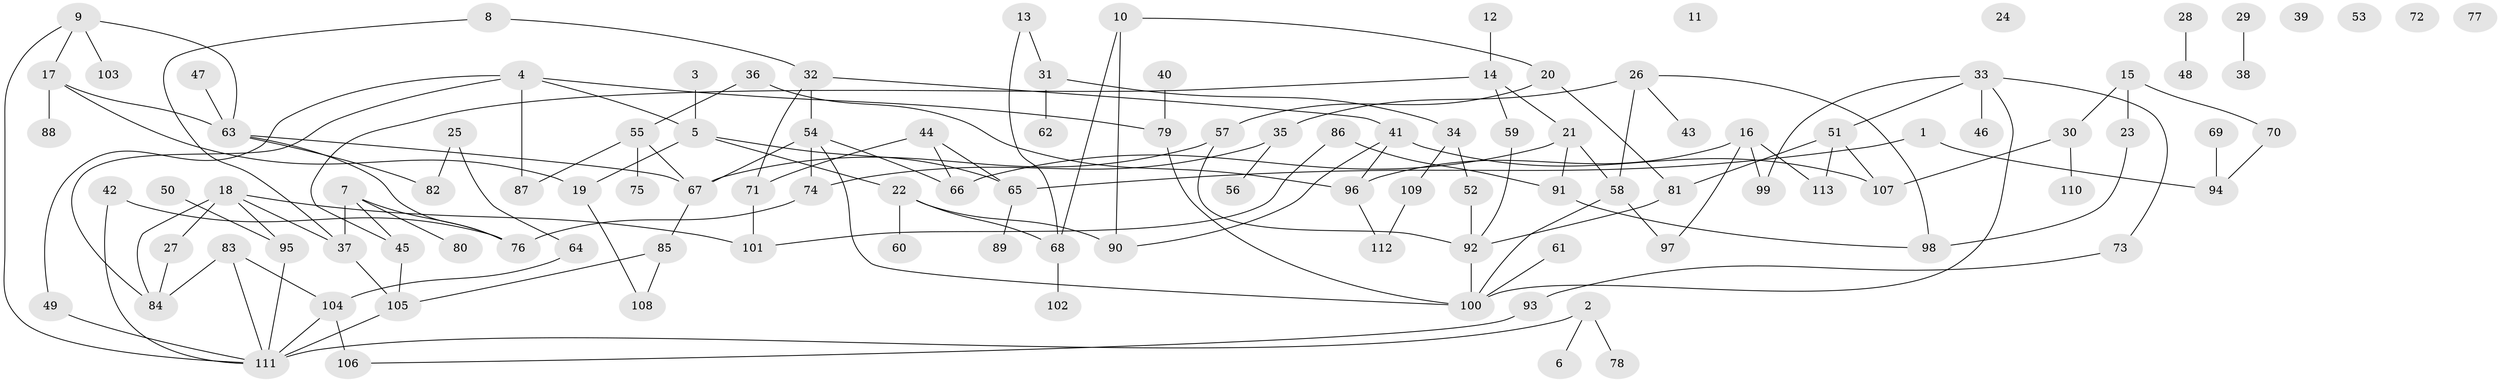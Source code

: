 // Generated by graph-tools (version 1.1) at 2025/25/03/09/25 03:25:22]
// undirected, 113 vertices, 146 edges
graph export_dot {
graph [start="1"]
  node [color=gray90,style=filled];
  1;
  2;
  3;
  4;
  5;
  6;
  7;
  8;
  9;
  10;
  11;
  12;
  13;
  14;
  15;
  16;
  17;
  18;
  19;
  20;
  21;
  22;
  23;
  24;
  25;
  26;
  27;
  28;
  29;
  30;
  31;
  32;
  33;
  34;
  35;
  36;
  37;
  38;
  39;
  40;
  41;
  42;
  43;
  44;
  45;
  46;
  47;
  48;
  49;
  50;
  51;
  52;
  53;
  54;
  55;
  56;
  57;
  58;
  59;
  60;
  61;
  62;
  63;
  64;
  65;
  66;
  67;
  68;
  69;
  70;
  71;
  72;
  73;
  74;
  75;
  76;
  77;
  78;
  79;
  80;
  81;
  82;
  83;
  84;
  85;
  86;
  87;
  88;
  89;
  90;
  91;
  92;
  93;
  94;
  95;
  96;
  97;
  98;
  99;
  100;
  101;
  102;
  103;
  104;
  105;
  106;
  107;
  108;
  109;
  110;
  111;
  112;
  113;
  1 -- 65;
  1 -- 94;
  2 -- 6;
  2 -- 78;
  2 -- 111;
  3 -- 5;
  4 -- 5;
  4 -- 49;
  4 -- 79;
  4 -- 84;
  4 -- 87;
  5 -- 19;
  5 -- 22;
  5 -- 65;
  7 -- 37;
  7 -- 45;
  7 -- 76;
  7 -- 80;
  8 -- 32;
  8 -- 37;
  9 -- 17;
  9 -- 63;
  9 -- 103;
  9 -- 111;
  10 -- 20;
  10 -- 68;
  10 -- 90;
  12 -- 14;
  13 -- 31;
  13 -- 68;
  14 -- 21;
  14 -- 45;
  14 -- 59;
  15 -- 23;
  15 -- 30;
  15 -- 70;
  16 -- 96;
  16 -- 97;
  16 -- 99;
  16 -- 113;
  17 -- 19;
  17 -- 63;
  17 -- 88;
  18 -- 27;
  18 -- 37;
  18 -- 84;
  18 -- 95;
  18 -- 101;
  19 -- 108;
  20 -- 57;
  20 -- 81;
  21 -- 58;
  21 -- 66;
  21 -- 91;
  22 -- 60;
  22 -- 68;
  22 -- 90;
  23 -- 98;
  25 -- 64;
  25 -- 82;
  26 -- 35;
  26 -- 43;
  26 -- 58;
  26 -- 98;
  27 -- 84;
  28 -- 48;
  29 -- 38;
  30 -- 107;
  30 -- 110;
  31 -- 34;
  31 -- 62;
  32 -- 41;
  32 -- 54;
  32 -- 71;
  33 -- 46;
  33 -- 51;
  33 -- 73;
  33 -- 99;
  33 -- 100;
  34 -- 52;
  34 -- 109;
  35 -- 56;
  35 -- 74;
  36 -- 55;
  36 -- 96;
  37 -- 105;
  40 -- 79;
  41 -- 90;
  41 -- 96;
  41 -- 107;
  42 -- 76;
  42 -- 111;
  44 -- 65;
  44 -- 66;
  44 -- 71;
  45 -- 105;
  47 -- 63;
  49 -- 111;
  50 -- 95;
  51 -- 81;
  51 -- 107;
  51 -- 113;
  52 -- 92;
  54 -- 66;
  54 -- 67;
  54 -- 74;
  54 -- 100;
  55 -- 67;
  55 -- 75;
  55 -- 87;
  57 -- 67;
  57 -- 92;
  58 -- 97;
  58 -- 100;
  59 -- 92;
  61 -- 100;
  63 -- 67;
  63 -- 76;
  63 -- 82;
  64 -- 104;
  65 -- 89;
  67 -- 85;
  68 -- 102;
  69 -- 94;
  70 -- 94;
  71 -- 101;
  73 -- 93;
  74 -- 76;
  79 -- 100;
  81 -- 92;
  83 -- 84;
  83 -- 104;
  83 -- 111;
  85 -- 105;
  85 -- 108;
  86 -- 91;
  86 -- 101;
  91 -- 98;
  92 -- 100;
  93 -- 106;
  95 -- 111;
  96 -- 112;
  104 -- 106;
  104 -- 111;
  105 -- 111;
  109 -- 112;
}
